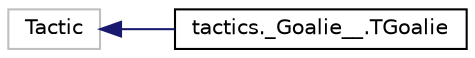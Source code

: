 digraph "Graphical Class Hierarchy"
{
 // INTERACTIVE_SVG=YES
  edge [fontname="Helvetica",fontsize="10",labelfontname="Helvetica",labelfontsize="10"];
  node [fontname="Helvetica",fontsize="10",shape=record];
  rankdir="LR";
  Node1 [label="Tactic",height=0.2,width=0.4,color="grey75", fillcolor="white", style="filled"];
  Node1 -> Node2 [dir="back",color="midnightblue",fontsize="10",style="solid",fontname="Helvetica"];
  Node2 [label="tactics._Goalie__.TGoalie",height=0.2,width=0.4,color="black", fillcolor="white", style="filled",URL="$d0/d31/classtactics_1_1___goalie_____1_1_t_goalie.html"];
}
